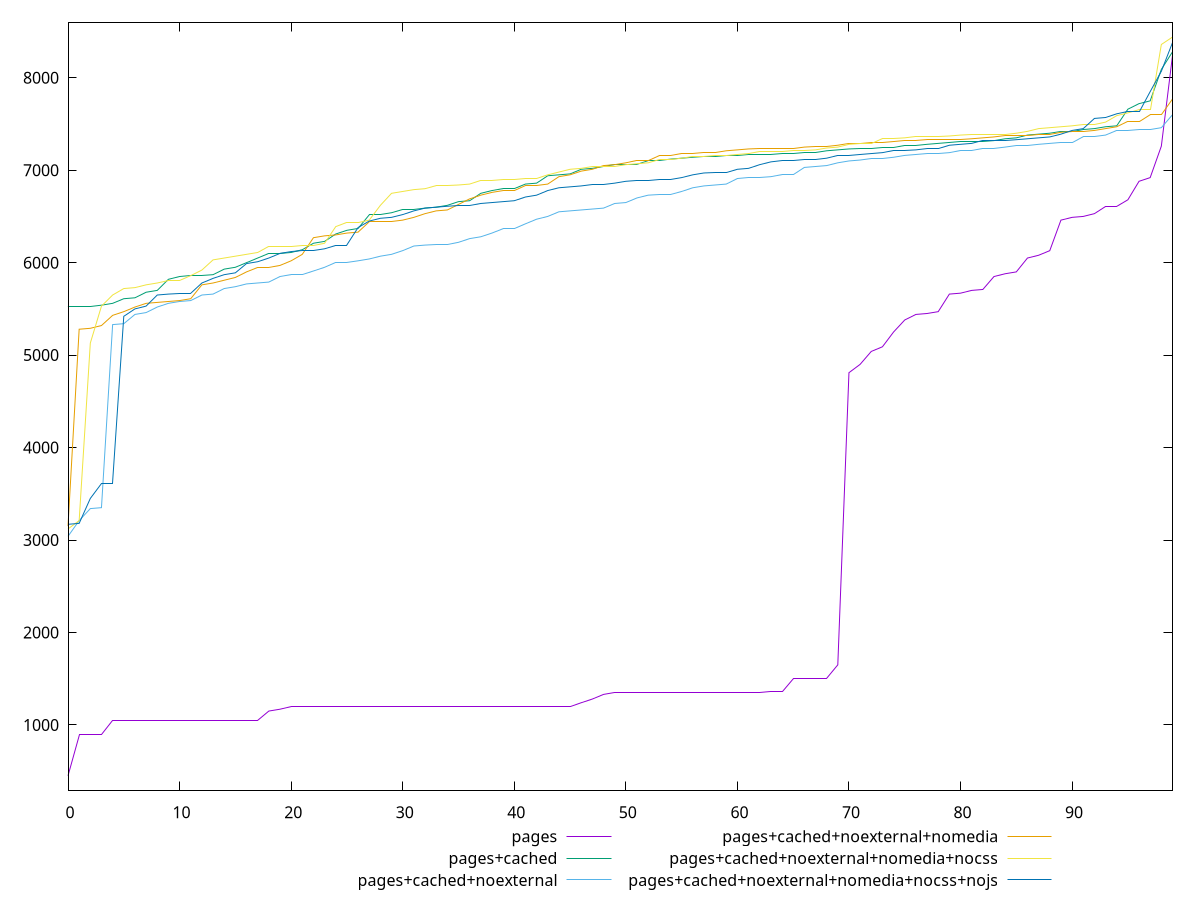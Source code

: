 reset

$pages <<EOF
0 450
1 900
2 900
3 900
4 1050
5 1050
6 1050
7 1050
8 1050
9 1050
10 1050
11 1050
12 1050
13 1050
14 1050
15 1050
16 1050
17 1050
18 1150
19 1170
20 1200
21 1200
22 1200
23 1200
24 1200
25 1200
26 1200
27 1200
28 1200
29 1200
30 1200
31 1200
32 1200
33 1200
34 1200
35 1200
36 1200
37 1200
38 1200
39 1200
40 1200
41 1200
42 1200
43 1200
44 1200
45 1200
46 1240
47 1280
48 1330
49 1350
50 1350
51 1350
52 1350
53 1350
54 1350
55 1350
56 1350
57 1350
58 1350
59 1350
60 1350
61 1350
62 1350
63 1360
64 1360
65 1500
66 1500
67 1500
68 1500
69 1650
70 4810
71 4900
72 5040
73 5090
74 5250
75 5380
76 5440
77 5450
78 5470
79 5660
80 5670
81 5700
82 5710
83 5850
84 5880
85 5900
86 6050
87 6080
88 6130
89 6460
90 6490
91 6500
92 6530
93 6610
94 6610
95 6680
96 6880
97 6920
98 7260
99 8240
EOF

$pagesCached <<EOF
0 5530
1 5530
2 5530
3 5540
4 5560
5 5610
6 5620
7 5680
8 5700
9 5820
10 5850
11 5860
12 5860
13 5870
14 5930
15 5950
16 6000
17 6050
18 6100
19 6100
20 6110
21 6140
22 6210
23 6230
24 6310
25 6350
26 6370
27 6520
28 6520
29 6540
30 6570
31 6570
32 6590
33 6600
34 6620
35 6660
36 6670
37 6750
38 6780
39 6800
40 6800
41 6850
42 6860
43 6940
44 6950
45 6960
46 7010
47 7020
48 7040
49 7060
50 7060
51 7060
52 7100
53 7100
54 7120
55 7130
56 7140
57 7150
58 7150
59 7160
60 7160
61 7170
62 7170
63 7170
64 7180
65 7180
66 7190
67 7190
68 7210
69 7220
70 7230
71 7240
72 7240
73 7250
74 7250
75 7270
76 7270
77 7280
78 7290
79 7300
80 7310
81 7310
82 7310
83 7320
84 7340
85 7350
86 7380
87 7390
88 7400
89 7420
90 7420
91 7440
92 7450
93 7470
94 7480
95 7660
96 7720
97 7750
98 8090
99 8280
EOF

$pagesCachedNoexternal <<EOF
0 3040
1 3210
2 3340
3 3350
4 5330
5 5340
6 5440
7 5460
8 5520
9 5560
10 5580
11 5590
12 5650
13 5660
14 5720
15 5740
16 5770
17 5780
18 5790
19 5850
20 5870
21 5870
22 5910
23 5950
24 6000
25 6000
26 6020
27 6040
28 6070
29 6090
30 6130
31 6180
32 6190
33 6200
34 6200
35 6220
36 6260
37 6280
38 6320
39 6370
40 6370
41 6420
42 6470
43 6500
44 6550
45 6560
46 6570
47 6580
48 6590
49 6640
50 6650
51 6700
52 6730
53 6740
54 6740
55 6770
56 6810
57 6830
58 6840
59 6850
60 6910
61 6920
62 6920
63 6930
64 6950
65 6950
66 7030
67 7040
68 7050
69 7080
70 7100
71 7110
72 7130
73 7130
74 7140
75 7160
76 7170
77 7180
78 7180
79 7190
80 7210
81 7210
82 7240
83 7240
84 7250
85 7270
86 7270
87 7280
88 7290
89 7300
90 7300
91 7360
92 7360
93 7380
94 7430
95 7430
96 7440
97 7440
98 7460
99 7600
EOF

$pagesCachedNoexternalNomedia <<EOF
0 3150
1 5280
2 5290
3 5320
4 5430
5 5470
6 5520
7 5560
8 5570
9 5580
10 5590
11 5610
12 5760
13 5780
14 5810
15 5840
16 5900
17 5950
18 5950
19 5970
20 6020
21 6090
22 6270
23 6290
24 6300
25 6320
26 6330
27 6450
28 6450
29 6450
30 6460
31 6490
32 6530
33 6560
34 6570
35 6630
36 6690
37 6730
38 6760
39 6780
40 6780
41 6830
42 6830
43 6850
44 6930
45 6950
46 6990
47 7010
48 7050
49 7060
50 7080
51 7110
52 7110
53 7160
54 7160
55 7180
56 7180
57 7190
58 7190
59 7210
60 7220
61 7230
62 7240
63 7240
64 7240
65 7240
66 7250
67 7260
68 7260
69 7270
70 7290
71 7290
72 7300
73 7300
74 7310
75 7320
76 7320
77 7330
78 7330
79 7330
80 7330
81 7340
82 7350
83 7360
84 7370
85 7370
86 7370
87 7390
88 7390
89 7410
90 7420
91 7420
92 7430
93 7450
94 7470
95 7530
96 7530
97 7600
98 7600
99 7770
EOF

$pagesCachedNoexternalNomediaNocss <<EOF
0 3120
1 3210
2 5130
3 5530
4 5650
5 5720
6 5730
7 5760
8 5780
9 5810
10 5810
11 5860
12 5920
13 6030
14 6050
15 6070
16 6090
17 6110
18 6180
19 6180
20 6180
21 6190
22 6190
23 6210
24 6390
25 6430
26 6430
27 6460
28 6620
29 6750
30 6770
31 6790
32 6800
33 6830
34 6830
35 6840
36 6850
37 6890
38 6890
39 6900
40 6900
41 6910
42 6910
43 6950
44 6980
45 7010
46 7020
47 7040
48 7040
49 7040
50 7060
51 7070
52 7080
53 7120
54 7120
55 7130
56 7150
57 7150
58 7160
59 7160
60 7170
61 7180
62 7200
63 7200
64 7200
65 7210
66 7210
67 7220
68 7240
69 7250
70 7280
71 7290
72 7290
73 7340
74 7340
75 7350
76 7360
77 7360
78 7360
79 7370
80 7380
81 7390
82 7390
83 7390
84 7390
85 7400
86 7420
87 7450
88 7460
89 7470
90 7480
91 7490
92 7490
93 7520
94 7590
95 7620
96 7660
97 7660
98 8360
99 8440
EOF

$pagesCachedNoexternalNomediaNocssNojs <<EOF
0 3170
1 3180
2 3450
3 3610
4 3610
5 5420
6 5500
7 5530
8 5650
9 5660
10 5670
11 5670
12 5780
13 5830
14 5870
15 5890
16 5990
17 6010
18 6050
19 6100
20 6120
21 6130
22 6130
23 6150
24 6190
25 6190
26 6380
27 6450
28 6480
29 6490
30 6520
31 6560
32 6590
33 6600
34 6610
35 6620
36 6620
37 6640
38 6650
39 6660
40 6670
41 6710
42 6730
43 6780
44 6810
45 6820
46 6830
47 6850
48 6850
49 6860
50 6880
51 6890
52 6890
53 6900
54 6900
55 6920
56 6950
57 6970
58 6980
59 6980
60 7010
61 7020
62 7060
63 7090
64 7110
65 7110
66 7120
67 7120
68 7130
69 7160
70 7160
71 7170
72 7180
73 7190
74 7210
75 7210
76 7220
77 7230
78 7230
79 7270
80 7280
81 7290
82 7320
83 7320
84 7320
85 7330
86 7340
87 7350
88 7360
89 7390
90 7430
91 7450
92 7560
93 7570
94 7610
95 7640
96 7640
97 7850
98 8070
99 8380
EOF

set key outside below
set xrange [0:99]
set yrange [290.2:8599.8]
set trange [290.2:8599.8]
set terminal svg size 640, 600 enhanced background rgb 'white'
set output "reprap/unused-javascript/comparison/sorted/all_raw.svg"

plot $pages title "pages" with line, \
     $pagesCached title "pages+cached" with line, \
     $pagesCachedNoexternal title "pages+cached+noexternal" with line, \
     $pagesCachedNoexternalNomedia title "pages+cached+noexternal+nomedia" with line, \
     $pagesCachedNoexternalNomediaNocss title "pages+cached+noexternal+nomedia+nocss" with line, \
     $pagesCachedNoexternalNomediaNocssNojs title "pages+cached+noexternal+nomedia+nocss+nojs" with line

reset
